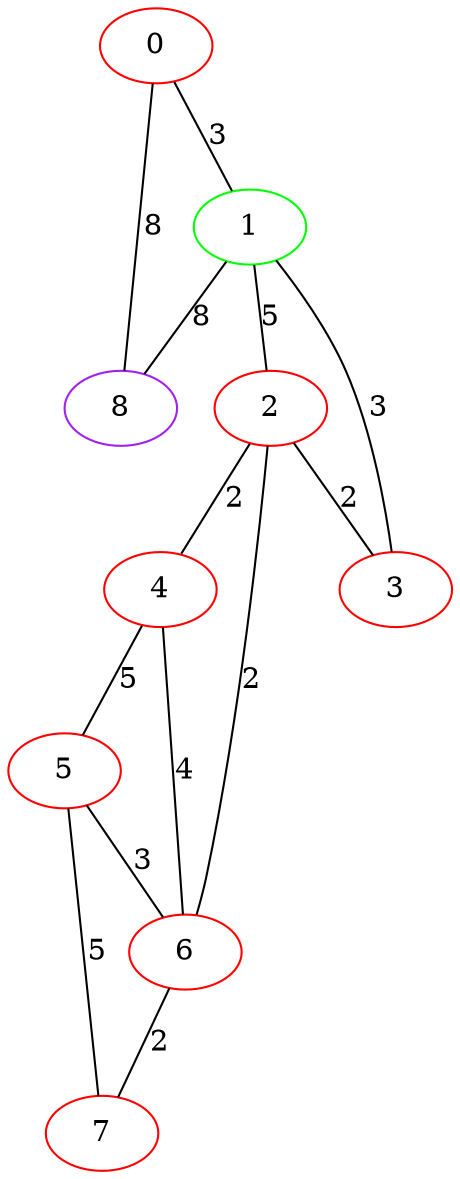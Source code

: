 graph "" {
0 [color=red, weight=1];
1 [color=green, weight=2];
2 [color=red, weight=1];
3 [color=red, weight=1];
4 [color=red, weight=1];
5 [color=red, weight=1];
6 [color=red, weight=1];
7 [color=red, weight=1];
8 [color=purple, weight=4];
0 -- 8  [key=0, label=8];
0 -- 1  [key=0, label=3];
1 -- 8  [key=0, label=8];
1 -- 2  [key=0, label=5];
1 -- 3  [key=0, label=3];
2 -- 3  [key=0, label=2];
2 -- 4  [key=0, label=2];
2 -- 6  [key=0, label=2];
4 -- 5  [key=0, label=5];
4 -- 6  [key=0, label=4];
5 -- 6  [key=0, label=3];
5 -- 7  [key=0, label=5];
6 -- 7  [key=0, label=2];
}
